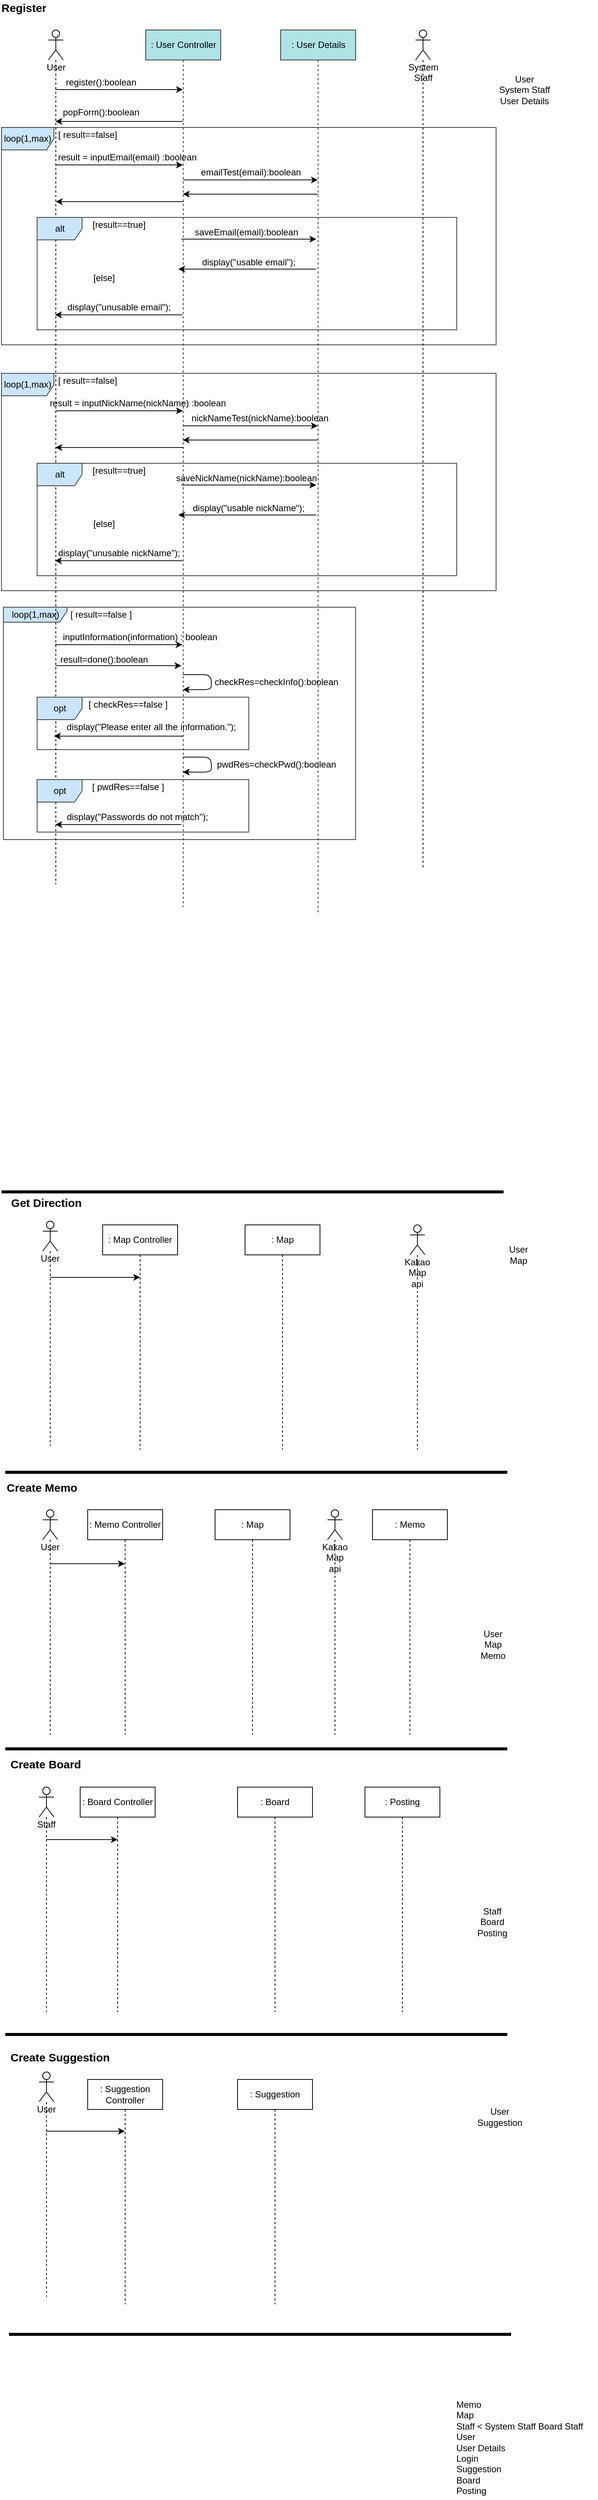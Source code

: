 <mxfile version="14.6.9" type="github">
  <diagram id="dvubAqMYufWWw5VFHjV8" name="Page-1">
    <mxGraphModel dx="1131" dy="605" grid="1" gridSize="10" guides="1" tooltips="1" connect="1" arrows="1" fold="1" page="1" pageScale="1" pageWidth="827" pageHeight="1169" math="0" shadow="0">
      <root>
        <mxCell id="0" />
        <mxCell id="1" parent="0" />
        <mxCell id="kyqJznOaowZLnYkwnpIx-67" value="loop(1,max)" style="shape=umlFrame;whiteSpace=wrap;html=1;width=85;height=20;fillColor=#cce5ff;strokeColor=#36393d;" vertex="1" parent="1">
          <mxGeometry x="12.5" y="820" width="470" height="310" as="geometry" />
        </mxCell>
        <mxCell id="kyqJznOaowZLnYkwnpIx-47" value="loop(1,max)" style="shape=umlFrame;whiteSpace=wrap;html=1;width=70;height=30;fillColor=#cce5ff;strokeColor=#36393d;" vertex="1" parent="1">
          <mxGeometry x="10" y="508" width="660" height="290" as="geometry" />
        </mxCell>
        <mxCell id="kyqJznOaowZLnYkwnpIx-26" value="loop(1,max)" style="shape=umlFrame;whiteSpace=wrap;html=1;width=70;height=30;fillColor=#cce5ff;strokeColor=#36393d;" vertex="1" parent="1">
          <mxGeometry x="10" y="180" width="660" height="290" as="geometry" />
        </mxCell>
        <mxCell id="UCZMOvO9I7WX_uTfksIz-1" value=": User Controller" style="shape=umlLifeline;perimeter=lifelinePerimeter;whiteSpace=wrap;html=1;container=1;collapsible=0;recursiveResize=0;outlineConnect=0;fillColor=#b0e3e6;strokeColor=#333333;" parent="1" vertex="1">
          <mxGeometry x="202.5" y="50" width="100" height="1170" as="geometry" />
        </mxCell>
        <mxCell id="UCZMOvO9I7WX_uTfksIz-2" value="User" style="shape=umlLifeline;participant=umlActor;perimeter=lifelinePerimeter;whiteSpace=wrap;html=1;container=1;collapsible=0;recursiveResize=0;verticalAlign=top;spacingTop=36;outlineConnect=0;" parent="1" vertex="1">
          <mxGeometry x="72.5" y="50" width="20" height="1140" as="geometry" />
        </mxCell>
        <mxCell id="C0eVFo4T5egDbvLVe-NJ-1" value="" style="endArrow=classic;html=1;" parent="1" edge="1" target="UCZMOvO9I7WX_uTfksIz-1">
          <mxGeometry width="50" height="50" relative="1" as="geometry">
            <mxPoint x="82" y="129.5" as="sourcePoint" />
            <mxPoint x="212" y="129.5" as="targetPoint" />
          </mxGeometry>
        </mxCell>
        <mxCell id="ced3yoo2r2mryT5xVWER-3" value="" style="endArrow=none;html=1;strokeWidth=4;startArrow=none;" parent="1" edge="1">
          <mxGeometry width="50" height="50" relative="1" as="geometry">
            <mxPoint x="310" y="1600" as="sourcePoint" />
            <mxPoint x="680" y="1600" as="targetPoint" />
          </mxGeometry>
        </mxCell>
        <mxCell id="ced3yoo2r2mryT5xVWER-4" value="&lt;b&gt;&lt;font style=&quot;font-size: 15px&quot;&gt;Register&lt;/font&gt;&lt;/b&gt;" style="text;html=1;strokeColor=none;fillColor=none;align=center;verticalAlign=middle;whiteSpace=wrap;rounded=0;" parent="1" vertex="1">
          <mxGeometry x="20" y="10" width="40" height="20" as="geometry" />
        </mxCell>
        <mxCell id="ced3yoo2r2mryT5xVWER-5" value="" style="endArrow=none;html=1;strokeWidth=4;" parent="1" edge="1">
          <mxGeometry width="50" height="50" relative="1" as="geometry">
            <mxPoint x="15" y="1974" as="sourcePoint" />
            <mxPoint x="685" y="1974" as="targetPoint" />
          </mxGeometry>
        </mxCell>
        <mxCell id="ced3yoo2r2mryT5xVWER-6" value="&lt;b&gt;&lt;font style=&quot;font-size: 15px&quot;&gt;Get Direction&lt;/font&gt;&lt;/b&gt;" style="text;html=1;strokeColor=none;fillColor=none;align=center;verticalAlign=middle;whiteSpace=wrap;rounded=0;" parent="1" vertex="1">
          <mxGeometry x="15" y="1604" width="110" height="20" as="geometry" />
        </mxCell>
        <mxCell id="ced3yoo2r2mryT5xVWER-7" value="" style="endArrow=none;html=1;strokeWidth=4;" parent="1" edge="1">
          <mxGeometry width="50" height="50" relative="1" as="geometry">
            <mxPoint x="15" y="2343" as="sourcePoint" />
            <mxPoint x="685" y="2343" as="targetPoint" />
          </mxGeometry>
        </mxCell>
        <mxCell id="ced3yoo2r2mryT5xVWER-8" value="&lt;b&gt;&lt;font style=&quot;font-size: 15px&quot;&gt;Create Memo&lt;/font&gt;&lt;/b&gt;" style="text;html=1;strokeColor=none;fillColor=none;align=left;verticalAlign=middle;whiteSpace=wrap;rounded=0;" parent="1" vertex="1">
          <mxGeometry x="15" y="1984" width="110" height="20" as="geometry" />
        </mxCell>
        <mxCell id="ced3yoo2r2mryT5xVWER-9" value="" style="endArrow=none;html=1;strokeWidth=4;" parent="1" edge="1">
          <mxGeometry width="50" height="50" relative="1" as="geometry">
            <mxPoint x="15" y="2724" as="sourcePoint" />
            <mxPoint x="685" y="2724" as="targetPoint" />
          </mxGeometry>
        </mxCell>
        <mxCell id="ced3yoo2r2mryT5xVWER-10" style="edgeStyle=orthogonalEdgeStyle;rounded=0;orthogonalLoop=1;jettySize=auto;html=1;exitX=0.5;exitY=1;exitDx=0;exitDy=0;strokeWidth=4;" parent="1" source="ced3yoo2r2mryT5xVWER-8" target="ced3yoo2r2mryT5xVWER-8" edge="1">
          <mxGeometry relative="1" as="geometry" />
        </mxCell>
        <mxCell id="ced3yoo2r2mryT5xVWER-11" value="&lt;span style=&quot;font-size: 15px&quot;&gt;&lt;b&gt;Create Board&lt;/b&gt;&lt;/span&gt;" style="text;html=1;strokeColor=none;fillColor=none;align=left;verticalAlign=middle;whiteSpace=wrap;rounded=0;" parent="1" vertex="1">
          <mxGeometry x="20" y="2353" width="110" height="20" as="geometry" />
        </mxCell>
        <mxCell id="ced3yoo2r2mryT5xVWER-12" value="&lt;span style=&quot;font-size: 15px&quot;&gt;&lt;b&gt;Create Suggestion&lt;/b&gt;&lt;/span&gt;" style="text;html=1;strokeColor=none;fillColor=none;align=left;verticalAlign=middle;whiteSpace=wrap;rounded=0;" parent="1" vertex="1">
          <mxGeometry x="20" y="2744" width="135" height="20" as="geometry" />
        </mxCell>
        <mxCell id="ced3yoo2r2mryT5xVWER-13" value="" style="endArrow=none;html=1;strokeWidth=4;" parent="1" edge="1">
          <mxGeometry width="50" height="50" relative="1" as="geometry">
            <mxPoint x="20" y="3124" as="sourcePoint" />
            <mxPoint x="690" y="3124" as="targetPoint" />
          </mxGeometry>
        </mxCell>
        <mxCell id="R5h7LsnZrycsHY_8FVYa-1" value="Memo&#xa;Map&#xa;Staff &lt; System Staff Board Staff&#xa;User&#xa;User Details&#xa;Login&#xa;Suggestion&#xa;Board&#xa;Posting" style="text;whiteSpace=wrap;html=1;" parent="1" vertex="1">
          <mxGeometry x="615" y="3204" width="190" height="140" as="geometry" />
        </mxCell>
        <mxCell id="R5h7LsnZrycsHY_8FVYa-2" value="User&lt;br&gt;System Staff&lt;br&gt;User Details" style="text;html=1;strokeColor=none;fillColor=none;align=center;verticalAlign=middle;whiteSpace=wrap;rounded=0;" parent="1" vertex="1">
          <mxGeometry x="657.5" y="120" width="100" height="20" as="geometry" />
        </mxCell>
        <mxCell id="R5h7LsnZrycsHY_8FVYa-3" value=": User Details" style="shape=umlLifeline;perimeter=lifelinePerimeter;whiteSpace=wrap;html=1;container=1;collapsible=0;recursiveResize=0;outlineConnect=0;fillColor=#b0e3e6;strokeColor=#333333;" parent="1" vertex="1">
          <mxGeometry x="382.5" y="50" width="100" height="1180" as="geometry" />
        </mxCell>
        <mxCell id="R5h7LsnZrycsHY_8FVYa-4" value="User" style="shape=umlLifeline;participant=umlActor;perimeter=lifelinePerimeter;whiteSpace=wrap;html=1;container=1;collapsible=0;recursiveResize=0;verticalAlign=top;spacingTop=36;outlineConnect=0;" parent="1" vertex="1">
          <mxGeometry x="65" y="1639" width="20" height="300" as="geometry" />
        </mxCell>
        <mxCell id="R5h7LsnZrycsHY_8FVYa-5" value="User" style="shape=umlLifeline;participant=umlActor;perimeter=lifelinePerimeter;whiteSpace=wrap;html=1;container=1;collapsible=0;recursiveResize=0;verticalAlign=top;spacingTop=36;outlineConnect=0;" parent="1" vertex="1">
          <mxGeometry x="65" y="2024" width="20" height="300" as="geometry" />
        </mxCell>
        <mxCell id="R5h7LsnZrycsHY_8FVYa-6" value="Staff" style="shape=umlLifeline;participant=umlActor;perimeter=lifelinePerimeter;whiteSpace=wrap;html=1;container=1;collapsible=0;recursiveResize=0;verticalAlign=top;spacingTop=36;outlineConnect=0;" parent="1" vertex="1">
          <mxGeometry x="60" y="2394" width="20" height="300" as="geometry" />
        </mxCell>
        <mxCell id="R5h7LsnZrycsHY_8FVYa-7" value="User" style="shape=umlLifeline;participant=umlActor;perimeter=lifelinePerimeter;whiteSpace=wrap;html=1;container=1;collapsible=0;recursiveResize=0;verticalAlign=top;spacingTop=36;outlineConnect=0;" parent="1" vertex="1">
          <mxGeometry x="60" y="2774" width="20" height="300" as="geometry" />
        </mxCell>
        <mxCell id="R5h7LsnZrycsHY_8FVYa-8" value="User&lt;br&gt;Map" style="text;html=1;strokeColor=none;fillColor=none;align=center;verticalAlign=middle;whiteSpace=wrap;rounded=0;" parent="1" vertex="1">
          <mxGeometry x="650" y="1674" width="100" height="20" as="geometry" />
        </mxCell>
        <mxCell id="R5h7LsnZrycsHY_8FVYa-9" value=": Map Controller" style="shape=umlLifeline;perimeter=lifelinePerimeter;whiteSpace=wrap;html=1;container=1;collapsible=0;recursiveResize=0;outlineConnect=0;" parent="1" vertex="1">
          <mxGeometry x="145" y="1644" width="100" height="300" as="geometry" />
        </mxCell>
        <mxCell id="R5h7LsnZrycsHY_8FVYa-10" value=": Map" style="shape=umlLifeline;perimeter=lifelinePerimeter;whiteSpace=wrap;html=1;container=1;collapsible=0;recursiveResize=0;outlineConnect=0;" parent="1" vertex="1">
          <mxGeometry x="335" y="1644" width="100" height="300" as="geometry" />
        </mxCell>
        <mxCell id="R5h7LsnZrycsHY_8FVYa-13" value="User&lt;br&gt;Map&lt;br&gt;Memo" style="text;html=1;strokeColor=none;fillColor=none;align=center;verticalAlign=middle;whiteSpace=wrap;rounded=0;" parent="1" vertex="1">
          <mxGeometry x="616" y="2194" width="100" height="20" as="geometry" />
        </mxCell>
        <mxCell id="R5h7LsnZrycsHY_8FVYa-14" value=": Memo Controller" style="shape=umlLifeline;perimeter=lifelinePerimeter;whiteSpace=wrap;html=1;container=1;collapsible=0;recursiveResize=0;outlineConnect=0;" parent="1" vertex="1">
          <mxGeometry x="125" y="2024" width="100" height="300" as="geometry" />
        </mxCell>
        <mxCell id="R5h7LsnZrycsHY_8FVYa-15" value=": Map" style="shape=umlLifeline;perimeter=lifelinePerimeter;whiteSpace=wrap;html=1;container=1;collapsible=0;recursiveResize=0;outlineConnect=0;" parent="1" vertex="1">
          <mxGeometry x="295" y="2024" width="100" height="300" as="geometry" />
        </mxCell>
        <mxCell id="R5h7LsnZrycsHY_8FVYa-16" value=": Memo" style="shape=umlLifeline;perimeter=lifelinePerimeter;whiteSpace=wrap;html=1;container=1;collapsible=0;recursiveResize=0;outlineConnect=0;" parent="1" vertex="1">
          <mxGeometry x="505" y="2024" width="100" height="300" as="geometry" />
        </mxCell>
        <mxCell id="R5h7LsnZrycsHY_8FVYa-18" value="Kakao Map api" style="shape=umlLifeline;participant=umlActor;perimeter=lifelinePerimeter;whiteSpace=wrap;html=1;container=1;collapsible=0;recursiveResize=0;verticalAlign=top;spacingTop=36;outlineConnect=0;" parent="1" vertex="1">
          <mxGeometry x="555" y="1644" width="20" height="300" as="geometry" />
        </mxCell>
        <mxCell id="R5h7LsnZrycsHY_8FVYa-20" value="Staff&lt;br&gt;Board&lt;br&gt;Posting" style="text;html=1;strokeColor=none;fillColor=none;align=center;verticalAlign=middle;whiteSpace=wrap;rounded=0;" parent="1" vertex="1">
          <mxGeometry x="615" y="2564" width="100" height="20" as="geometry" />
        </mxCell>
        <mxCell id="R5h7LsnZrycsHY_8FVYa-21" value="User&lt;br&gt;Suggestion" style="text;html=1;strokeColor=none;fillColor=none;align=center;verticalAlign=middle;whiteSpace=wrap;rounded=0;" parent="1" vertex="1">
          <mxGeometry x="625" y="2824" width="100" height="20" as="geometry" />
        </mxCell>
        <mxCell id="R5h7LsnZrycsHY_8FVYa-22" value=": Board Controller" style="shape=umlLifeline;perimeter=lifelinePerimeter;whiteSpace=wrap;html=1;container=1;collapsible=0;recursiveResize=0;outlineConnect=0;" parent="1" vertex="1">
          <mxGeometry x="115" y="2394" width="100" height="300" as="geometry" />
        </mxCell>
        <mxCell id="R5h7LsnZrycsHY_8FVYa-23" value=": Board" style="shape=umlLifeline;perimeter=lifelinePerimeter;whiteSpace=wrap;html=1;container=1;collapsible=0;recursiveResize=0;outlineConnect=0;" parent="1" vertex="1">
          <mxGeometry x="325" y="2394" width="100" height="300" as="geometry" />
        </mxCell>
        <mxCell id="R5h7LsnZrycsHY_8FVYa-27" value=": Suggestion Controller" style="shape=umlLifeline;perimeter=lifelinePerimeter;whiteSpace=wrap;html=1;container=1;collapsible=0;recursiveResize=0;outlineConnect=0;" parent="1" vertex="1">
          <mxGeometry x="125" y="2784" width="100" height="300" as="geometry" />
        </mxCell>
        <mxCell id="R5h7LsnZrycsHY_8FVYa-28" value=": Suggestion" style="shape=umlLifeline;perimeter=lifelinePerimeter;whiteSpace=wrap;html=1;container=1;collapsible=0;recursiveResize=0;outlineConnect=0;" parent="1" vertex="1">
          <mxGeometry x="325" y="2784" width="100" height="300" as="geometry" />
        </mxCell>
        <mxCell id="R5h7LsnZrycsHY_8FVYa-34" value="System Staff" style="shape=umlLifeline;participant=umlActor;perimeter=lifelinePerimeter;whiteSpace=wrap;html=1;container=1;collapsible=0;recursiveResize=0;verticalAlign=top;spacingTop=36;outlineConnect=0;" parent="1" vertex="1">
          <mxGeometry x="562.5" y="50" width="20" height="1120" as="geometry" />
        </mxCell>
        <mxCell id="R5h7LsnZrycsHY_8FVYa-35" value=": Posting" style="shape=umlLifeline;perimeter=lifelinePerimeter;whiteSpace=wrap;html=1;container=1;collapsible=0;recursiveResize=0;outlineConnect=0;" parent="1" vertex="1">
          <mxGeometry x="495" y="2394" width="100" height="300" as="geometry" />
        </mxCell>
        <mxCell id="R5h7LsnZrycsHY_8FVYa-36" value="Kakao Map api" style="shape=umlLifeline;participant=umlActor;perimeter=lifelinePerimeter;whiteSpace=wrap;html=1;container=1;collapsible=0;recursiveResize=0;verticalAlign=top;spacingTop=36;outlineConnect=0;" parent="1" vertex="1">
          <mxGeometry x="445" y="2024" width="20" height="300" as="geometry" />
        </mxCell>
        <mxCell id="R5h7LsnZrycsHY_8FVYa-37" value="" style="endArrow=classic;html=1;" parent="1" edge="1">
          <mxGeometry width="50" height="50" relative="1" as="geometry">
            <mxPoint x="75" y="1714" as="sourcePoint" />
            <mxPoint x="195" y="1714" as="targetPoint" />
          </mxGeometry>
        </mxCell>
        <mxCell id="R5h7LsnZrycsHY_8FVYa-38" value="" style="endArrow=classic;html=1;" parent="1" edge="1">
          <mxGeometry width="50" height="50" relative="1" as="geometry">
            <mxPoint x="74.5" y="2096" as="sourcePoint" />
            <mxPoint x="174.5" y="2096" as="targetPoint" />
          </mxGeometry>
        </mxCell>
        <mxCell id="R5h7LsnZrycsHY_8FVYa-39" value="" style="endArrow=classic;html=1;" parent="1" source="R5h7LsnZrycsHY_8FVYa-6" edge="1">
          <mxGeometry width="50" height="50" relative="1" as="geometry">
            <mxPoint x="75" y="2464" as="sourcePoint" />
            <mxPoint x="165" y="2464" as="targetPoint" />
          </mxGeometry>
        </mxCell>
        <mxCell id="R5h7LsnZrycsHY_8FVYa-40" value="" style="endArrow=classic;html=1;" parent="1" edge="1">
          <mxGeometry width="50" height="50" relative="1" as="geometry">
            <mxPoint x="69.5" y="2853" as="sourcePoint" />
            <mxPoint x="174.5" y="2853" as="targetPoint" />
          </mxGeometry>
        </mxCell>
        <mxCell id="kyqJznOaowZLnYkwnpIx-2" value="register():boolean" style="text;html=1;strokeColor=none;fillColor=none;align=center;verticalAlign=middle;whiteSpace=wrap;rounded=0;" vertex="1" parent="1">
          <mxGeometry x="122.5" y="110" width="40" height="20" as="geometry" />
        </mxCell>
        <mxCell id="kyqJznOaowZLnYkwnpIx-3" value="" style="endArrow=classic;html=1;" edge="1" parent="1" source="UCZMOvO9I7WX_uTfksIz-1">
          <mxGeometry width="50" height="50" relative="1" as="geometry">
            <mxPoint x="212" y="172" as="sourcePoint" />
            <mxPoint x="82" y="172" as="targetPoint" />
          </mxGeometry>
        </mxCell>
        <mxCell id="kyqJznOaowZLnYkwnpIx-4" value="popForm():boolean" style="text;html=1;strokeColor=none;fillColor=none;align=center;verticalAlign=middle;whiteSpace=wrap;rounded=0;" vertex="1" parent="1">
          <mxGeometry x="122.5" y="150" width="40" height="20" as="geometry" />
        </mxCell>
        <mxCell id="kyqJznOaowZLnYkwnpIx-5" value="result = inputEmail(email) :boolean" style="text;html=1;strokeColor=none;fillColor=none;align=center;verticalAlign=middle;whiteSpace=wrap;rounded=0;" vertex="1" parent="1">
          <mxGeometry x="72.5" y="210" width="210" height="20" as="geometry" />
        </mxCell>
        <mxCell id="kyqJznOaowZLnYkwnpIx-8" value="" style="endArrow=classic;html=1;" edge="1" parent="1">
          <mxGeometry width="50" height="50" relative="1" as="geometry">
            <mxPoint x="82" y="230" as="sourcePoint" />
            <mxPoint x="252" y="230" as="targetPoint" />
          </mxGeometry>
        </mxCell>
        <mxCell id="kyqJznOaowZLnYkwnpIx-11" value="alt" style="shape=umlFrame;whiteSpace=wrap;html=1;fillColor=#cce5ff;strokeColor=#36393d;" vertex="1" parent="1">
          <mxGeometry x="57.5" y="300" width="560" height="150" as="geometry" />
        </mxCell>
        <mxCell id="kyqJznOaowZLnYkwnpIx-13" value="[result==true]" style="text;html=1;strokeColor=none;fillColor=none;align=center;verticalAlign=middle;whiteSpace=wrap;rounded=0;" vertex="1" parent="1">
          <mxGeometry x="146.5" y="300" width="40" height="20" as="geometry" />
        </mxCell>
        <mxCell id="kyqJznOaowZLnYkwnpIx-15" value="" style="endArrow=classic;html=1;" edge="1" parent="1">
          <mxGeometry width="50" height="50" relative="1" as="geometry">
            <mxPoint x="250" y="329" as="sourcePoint" />
            <mxPoint x="430" y="329" as="targetPoint" />
          </mxGeometry>
        </mxCell>
        <mxCell id="kyqJznOaowZLnYkwnpIx-17" value="" style="endArrow=classic;html=1;" edge="1" parent="1">
          <mxGeometry width="50" height="50" relative="1" as="geometry">
            <mxPoint x="430" y="369" as="sourcePoint" />
            <mxPoint x="246" y="369" as="targetPoint" />
          </mxGeometry>
        </mxCell>
        <mxCell id="kyqJznOaowZLnYkwnpIx-19" value="saveEmail(email):boolean" style="text;html=1;strokeColor=none;fillColor=none;align=center;verticalAlign=middle;whiteSpace=wrap;rounded=0;" vertex="1" parent="1">
          <mxGeometry x="316.5" y="310" width="40" height="20" as="geometry" />
        </mxCell>
        <mxCell id="kyqJznOaowZLnYkwnpIx-21" value="display(&quot;usable email&quot;);" style="text;html=1;strokeColor=none;fillColor=none;align=center;verticalAlign=middle;whiteSpace=wrap;rounded=0;" vertex="1" parent="1">
          <mxGeometry x="255" y="350" width="170" height="20" as="geometry" />
        </mxCell>
        <mxCell id="kyqJznOaowZLnYkwnpIx-22" value="[else]" style="text;html=1;strokeColor=none;fillColor=none;align=center;verticalAlign=middle;whiteSpace=wrap;rounded=0;" vertex="1" parent="1">
          <mxGeometry x="126.5" y="371" width="40" height="20" as="geometry" />
        </mxCell>
        <mxCell id="kyqJznOaowZLnYkwnpIx-23" value="display(&quot;unusable email&quot;);" style="text;html=1;strokeColor=none;fillColor=none;align=center;verticalAlign=middle;whiteSpace=wrap;rounded=0;" vertex="1" parent="1">
          <mxGeometry x="81.5" y="410" width="170" height="20" as="geometry" />
        </mxCell>
        <mxCell id="kyqJznOaowZLnYkwnpIx-24" value="" style="endArrow=classic;html=1;entryX=0;entryY=1;entryDx=0;entryDy=0;exitX=1;exitY=1;exitDx=0;exitDy=0;" edge="1" parent="1" source="kyqJznOaowZLnYkwnpIx-23" target="kyqJznOaowZLnYkwnpIx-23">
          <mxGeometry width="50" height="50" relative="1" as="geometry">
            <mxPoint x="396.5" y="410" as="sourcePoint" />
            <mxPoint x="446.5" y="360" as="targetPoint" />
          </mxGeometry>
        </mxCell>
        <mxCell id="kyqJznOaowZLnYkwnpIx-27" value="[ result==false]" style="text;html=1;strokeColor=none;fillColor=none;align=center;verticalAlign=middle;whiteSpace=wrap;rounded=0;" vertex="1" parent="1">
          <mxGeometry x="65" y="180" width="120" height="20" as="geometry" />
        </mxCell>
        <mxCell id="kyqJznOaowZLnYkwnpIx-28" value="" style="endArrow=none;html=1;strokeWidth=4;" edge="1" parent="1">
          <mxGeometry width="50" height="50" relative="1" as="geometry">
            <mxPoint x="10" y="1600" as="sourcePoint" />
            <mxPoint x="310" y="1600" as="targetPoint" />
          </mxGeometry>
        </mxCell>
        <mxCell id="kyqJznOaowZLnYkwnpIx-29" value="" style="endArrow=classic;html=1;" edge="1" parent="1" target="R5h7LsnZrycsHY_8FVYa-3">
          <mxGeometry width="50" height="50" relative="1" as="geometry">
            <mxPoint x="252.5" y="250" as="sourcePoint" />
            <mxPoint x="422.5" y="250" as="targetPoint" />
          </mxGeometry>
        </mxCell>
        <mxCell id="kyqJznOaowZLnYkwnpIx-30" value="emailTest(email):boolean" style="text;html=1;strokeColor=none;fillColor=none;align=center;verticalAlign=middle;whiteSpace=wrap;rounded=0;" vertex="1" parent="1">
          <mxGeometry x="322.5" y="230" width="40" height="20" as="geometry" />
        </mxCell>
        <mxCell id="kyqJznOaowZLnYkwnpIx-32" value="" style="endArrow=classic;html=1;" edge="1" parent="1">
          <mxGeometry width="50" height="50" relative="1" as="geometry">
            <mxPoint x="432" y="269" as="sourcePoint" />
            <mxPoint x="252" y="269" as="targetPoint" />
          </mxGeometry>
        </mxCell>
        <mxCell id="kyqJznOaowZLnYkwnpIx-33" value="" style="endArrow=classic;html=1;" edge="1" parent="1" target="UCZMOvO9I7WX_uTfksIz-2">
          <mxGeometry width="50" height="50" relative="1" as="geometry">
            <mxPoint x="252.5" y="279" as="sourcePoint" />
            <mxPoint x="262" y="279" as="targetPoint" />
          </mxGeometry>
        </mxCell>
        <mxCell id="kyqJznOaowZLnYkwnpIx-35" value="result = inputNickName(nickName) :boolean" style="text;html=1;strokeColor=none;fillColor=none;align=center;verticalAlign=middle;whiteSpace=wrap;rounded=0;" vertex="1" parent="1">
          <mxGeometry x="72.5" y="538" width="237.5" height="20" as="geometry" />
        </mxCell>
        <mxCell id="kyqJznOaowZLnYkwnpIx-36" value="" style="endArrow=classic;html=1;" edge="1" parent="1">
          <mxGeometry width="50" height="50" relative="1" as="geometry">
            <mxPoint x="82" y="558" as="sourcePoint" />
            <mxPoint x="252" y="558" as="targetPoint" />
          </mxGeometry>
        </mxCell>
        <mxCell id="kyqJznOaowZLnYkwnpIx-37" value="alt" style="shape=umlFrame;whiteSpace=wrap;html=1;fillColor=#cce5ff;strokeColor=#36393d;" vertex="1" parent="1">
          <mxGeometry x="57.5" y="628" width="560" height="150" as="geometry" />
        </mxCell>
        <mxCell id="kyqJznOaowZLnYkwnpIx-38" value="[result==true]" style="text;html=1;strokeColor=none;fillColor=none;align=center;verticalAlign=middle;whiteSpace=wrap;rounded=0;" vertex="1" parent="1">
          <mxGeometry x="146.5" y="628" width="40" height="20" as="geometry" />
        </mxCell>
        <mxCell id="kyqJznOaowZLnYkwnpIx-39" value="" style="endArrow=classic;html=1;" edge="1" parent="1">
          <mxGeometry width="50" height="50" relative="1" as="geometry">
            <mxPoint x="250" y="657" as="sourcePoint" />
            <mxPoint x="430" y="657" as="targetPoint" />
          </mxGeometry>
        </mxCell>
        <mxCell id="kyqJznOaowZLnYkwnpIx-40" value="" style="endArrow=classic;html=1;" edge="1" parent="1">
          <mxGeometry width="50" height="50" relative="1" as="geometry">
            <mxPoint x="430" y="697" as="sourcePoint" />
            <mxPoint x="246" y="697" as="targetPoint" />
          </mxGeometry>
        </mxCell>
        <mxCell id="kyqJznOaowZLnYkwnpIx-41" value="saveNickName(nickName):boolean" style="text;html=1;strokeColor=none;fillColor=none;align=center;verticalAlign=middle;whiteSpace=wrap;rounded=0;" vertex="1" parent="1">
          <mxGeometry x="316.5" y="638" width="40" height="20" as="geometry" />
        </mxCell>
        <mxCell id="kyqJznOaowZLnYkwnpIx-42" value="display(&quot;usable nickName&quot;);" style="text;html=1;strokeColor=none;fillColor=none;align=center;verticalAlign=middle;whiteSpace=wrap;rounded=0;" vertex="1" parent="1">
          <mxGeometry x="255" y="678" width="170" height="20" as="geometry" />
        </mxCell>
        <mxCell id="kyqJznOaowZLnYkwnpIx-43" value="[else]" style="text;html=1;strokeColor=none;fillColor=none;align=center;verticalAlign=middle;whiteSpace=wrap;rounded=0;" vertex="1" parent="1">
          <mxGeometry x="126.5" y="699" width="40" height="20" as="geometry" />
        </mxCell>
        <mxCell id="kyqJznOaowZLnYkwnpIx-44" value="display(&quot;unusable nickName&quot;);" style="text;html=1;strokeColor=none;fillColor=none;align=center;verticalAlign=middle;whiteSpace=wrap;rounded=0;" vertex="1" parent="1">
          <mxGeometry x="81.5" y="738" width="170" height="20" as="geometry" />
        </mxCell>
        <mxCell id="kyqJznOaowZLnYkwnpIx-45" value="" style="endArrow=classic;html=1;entryX=0;entryY=1;entryDx=0;entryDy=0;exitX=1;exitY=1;exitDx=0;exitDy=0;" edge="1" parent="1" source="kyqJznOaowZLnYkwnpIx-44" target="kyqJznOaowZLnYkwnpIx-44">
          <mxGeometry width="50" height="50" relative="1" as="geometry">
            <mxPoint x="396.5" y="738" as="sourcePoint" />
            <mxPoint x="446.5" y="688" as="targetPoint" />
          </mxGeometry>
        </mxCell>
        <mxCell id="kyqJznOaowZLnYkwnpIx-46" value="[ result==false]" style="text;html=1;strokeColor=none;fillColor=none;align=center;verticalAlign=middle;whiteSpace=wrap;rounded=0;" vertex="1" parent="1">
          <mxGeometry x="65" y="508" width="120" height="20" as="geometry" />
        </mxCell>
        <mxCell id="kyqJznOaowZLnYkwnpIx-48" value="" style="endArrow=classic;html=1;" edge="1" parent="1">
          <mxGeometry width="50" height="50" relative="1" as="geometry">
            <mxPoint x="252.5" y="578" as="sourcePoint" />
            <mxPoint x="432" y="578" as="targetPoint" />
          </mxGeometry>
        </mxCell>
        <mxCell id="kyqJznOaowZLnYkwnpIx-49" value="nickNameTest(nickName):boolean" style="text;html=1;strokeColor=none;fillColor=none;align=center;verticalAlign=middle;whiteSpace=wrap;rounded=0;" vertex="1" parent="1">
          <mxGeometry x="335" y="558" width="40" height="20" as="geometry" />
        </mxCell>
        <mxCell id="kyqJznOaowZLnYkwnpIx-50" value="" style="endArrow=classic;html=1;" edge="1" parent="1">
          <mxGeometry width="50" height="50" relative="1" as="geometry">
            <mxPoint x="432" y="597" as="sourcePoint" />
            <mxPoint x="252" y="597" as="targetPoint" />
          </mxGeometry>
        </mxCell>
        <mxCell id="kyqJznOaowZLnYkwnpIx-51" value="" style="endArrow=classic;html=1;" edge="1" parent="1">
          <mxGeometry width="50" height="50" relative="1" as="geometry">
            <mxPoint x="252.5" y="607" as="sourcePoint" />
            <mxPoint x="82" y="607" as="targetPoint" />
          </mxGeometry>
        </mxCell>
        <mxCell id="kyqJznOaowZLnYkwnpIx-53" value="" style="endArrow=classic;html=1;" edge="1" parent="1">
          <mxGeometry width="50" height="50" relative="1" as="geometry">
            <mxPoint x="81.5" y="870" as="sourcePoint" />
            <mxPoint x="251.5" y="870" as="targetPoint" />
          </mxGeometry>
        </mxCell>
        <mxCell id="kyqJznOaowZLnYkwnpIx-54" value="inputInformation(information) : boolean" style="text;html=1;strokeColor=none;fillColor=none;align=center;verticalAlign=middle;whiteSpace=wrap;rounded=0;" vertex="1" parent="1">
          <mxGeometry x="73.25" y="850" width="243.5" height="20" as="geometry" />
        </mxCell>
        <mxCell id="kyqJznOaowZLnYkwnpIx-55" value="" style="endArrow=none;html=1;endFill=0;startArrow=classic;startFill=1;" edge="1" parent="1">
          <mxGeometry width="50" height="50" relative="1" as="geometry">
            <mxPoint x="250" y="898" as="sourcePoint" />
            <mxPoint x="82" y="898" as="targetPoint" />
          </mxGeometry>
        </mxCell>
        <mxCell id="kyqJznOaowZLnYkwnpIx-56" value="result=done():boolean" style="text;html=1;strokeColor=none;fillColor=none;align=center;verticalAlign=middle;whiteSpace=wrap;rounded=0;" vertex="1" parent="1">
          <mxGeometry x="126.5" y="880" width="40" height="20" as="geometry" />
        </mxCell>
        <mxCell id="kyqJznOaowZLnYkwnpIx-57" value="" style="endArrow=classic;html=1;" edge="1" parent="1">
          <mxGeometry width="50" height="50" relative="1" as="geometry">
            <mxPoint x="252" y="992" as="sourcePoint" />
            <mxPoint x="80" y="992" as="targetPoint" />
            <Array as="points">
              <mxPoint x="100" y="992" />
            </Array>
          </mxGeometry>
        </mxCell>
        <mxCell id="kyqJznOaowZLnYkwnpIx-59" value="display(&quot;Please enter all the information.&quot;);" style="text;html=1;strokeColor=none;fillColor=none;align=center;verticalAlign=middle;whiteSpace=wrap;rounded=0;" vertex="1" parent="1">
          <mxGeometry x="80" y="970" width="260" height="20" as="geometry" />
        </mxCell>
        <mxCell id="kyqJznOaowZLnYkwnpIx-60" value="" style="endArrow=classic;html=1;" edge="1" parent="1">
          <mxGeometry width="50" height="50" relative="1" as="geometry">
            <mxPoint x="250" y="1110" as="sourcePoint" />
            <mxPoint x="82" y="1110" as="targetPoint" />
          </mxGeometry>
        </mxCell>
        <mxCell id="kyqJznOaowZLnYkwnpIx-61" value="display(&quot;Passwords do not match&quot;);" style="text;html=1;strokeColor=none;fillColor=none;align=center;verticalAlign=middle;whiteSpace=wrap;rounded=0;" vertex="1" parent="1">
          <mxGeometry x="72.5" y="1090" width="236.75" height="20" as="geometry" />
        </mxCell>
        <mxCell id="kyqJznOaowZLnYkwnpIx-62" value="opt" style="shape=umlFrame;whiteSpace=wrap;html=1;fillColor=#cce5ff;strokeColor=#36393d;" vertex="1" parent="1">
          <mxGeometry x="57.5" y="940" width="282.5" height="70" as="geometry" />
        </mxCell>
        <mxCell id="kyqJznOaowZLnYkwnpIx-64" value="" style="endArrow=classic;html=1;" edge="1" parent="1">
          <mxGeometry width="50" height="50" relative="1" as="geometry">
            <mxPoint x="252" y="910" as="sourcePoint" />
            <mxPoint x="252" y="930" as="targetPoint" />
            <Array as="points">
              <mxPoint x="290" y="910" />
              <mxPoint x="290" y="930" />
            </Array>
          </mxGeometry>
        </mxCell>
        <mxCell id="kyqJznOaowZLnYkwnpIx-66" value="checkRes=checkInfo():boolean" style="text;html=1;strokeColor=none;fillColor=none;align=center;verticalAlign=middle;whiteSpace=wrap;rounded=0;" vertex="1" parent="1">
          <mxGeometry x="356.5" y="910" width="40" height="20" as="geometry" />
        </mxCell>
        <mxCell id="kyqJznOaowZLnYkwnpIx-68" value="[ checkRes==false ]" style="text;html=1;strokeColor=none;fillColor=none;align=center;verticalAlign=middle;whiteSpace=wrap;rounded=0;" vertex="1" parent="1">
          <mxGeometry x="101.5" y="940" width="153.5" height="20" as="geometry" />
        </mxCell>
        <mxCell id="kyqJznOaowZLnYkwnpIx-69" value="" style="endArrow=classic;html=1;" edge="1" parent="1">
          <mxGeometry width="50" height="50" relative="1" as="geometry">
            <mxPoint x="252" y="1020" as="sourcePoint" />
            <mxPoint x="252" y="1040" as="targetPoint" />
            <Array as="points">
              <mxPoint x="290" y="1020" />
              <mxPoint x="290" y="1040" />
            </Array>
          </mxGeometry>
        </mxCell>
        <mxCell id="kyqJznOaowZLnYkwnpIx-70" value="pwdRes=checkPwd():boolean" style="text;html=1;strokeColor=none;fillColor=none;align=center;verticalAlign=middle;whiteSpace=wrap;rounded=0;" vertex="1" parent="1">
          <mxGeometry x="356.5" y="1020" width="40" height="20" as="geometry" />
        </mxCell>
        <mxCell id="kyqJznOaowZLnYkwnpIx-74" value="opt" style="shape=umlFrame;whiteSpace=wrap;html=1;fillColor=#cce5ff;strokeColor=#36393d;" vertex="1" parent="1">
          <mxGeometry x="57.5" y="1050" width="282.5" height="70" as="geometry" />
        </mxCell>
        <mxCell id="kyqJznOaowZLnYkwnpIx-75" value="[ pwdRes==false ]" style="text;html=1;strokeColor=none;fillColor=none;align=center;verticalAlign=middle;whiteSpace=wrap;rounded=0;" vertex="1" parent="1">
          <mxGeometry x="101.5" y="1050" width="153.5" height="20" as="geometry" />
        </mxCell>
        <mxCell id="kyqJznOaowZLnYkwnpIx-76" value="[ result==false ]" style="text;html=1;strokeColor=none;fillColor=none;align=center;verticalAlign=middle;whiteSpace=wrap;rounded=0;" vertex="1" parent="1">
          <mxGeometry x="65.75" y="820" width="153.5" height="20" as="geometry" />
        </mxCell>
      </root>
    </mxGraphModel>
  </diagram>
</mxfile>
